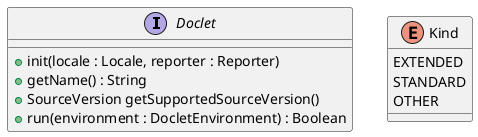 @startuml
'https://plantuml.com/class-diagram

interface Doclet {
    + init(locale : Locale, reporter : Reporter)
    + getName() : String
    + SourceVersion getSupportedSourceVersion()
    + run(environment : DocletEnvironment) : Boolean
}

enum Kind {
    EXTENDED
    STANDARD
    OTHER
}

@enduml